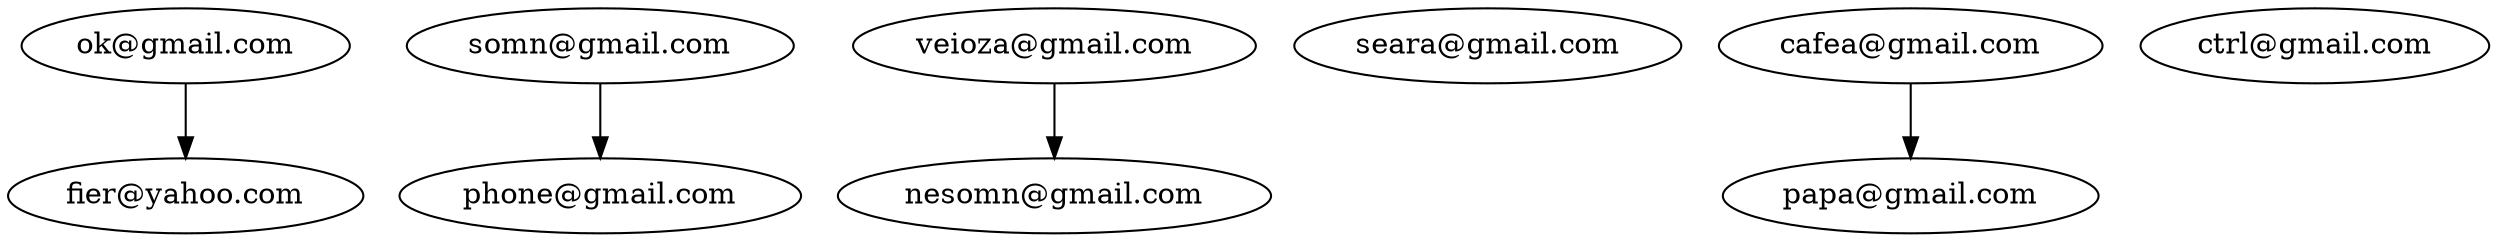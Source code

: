 strict digraph G {
  1 [ label="fier@yahoo.com" ];
  2 [ label="ok@gmail.com" ];
  3 [ label="somn@gmail.com" ];
  4 [ label="nesomn@gmail.com" ];
  5 [ label="seara@gmail.com" ];
  6 [ label="veioza@gmail.com" ];
  7 [ label="phone@gmail.com" ];
  8 [ label="papa@gmail.com" ];
  9 [ label="ctrl@gmail.com" ];
  10 [ label="cafea@gmail.com" ];
  10 -> 8;
  6 -> 4;
  2 -> 1;
  3 -> 7;
}
